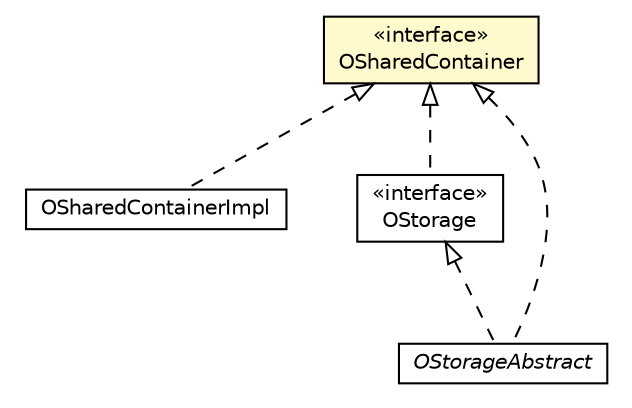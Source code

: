 #!/usr/local/bin/dot
#
# Class diagram 
# Generated by UMLGraph version R5_6-24-gf6e263 (http://www.umlgraph.org/)
#

digraph G {
	edge [fontname="Helvetica",fontsize=10,labelfontname="Helvetica",labelfontsize=10];
	node [fontname="Helvetica",fontsize=10,shape=plaintext];
	nodesep=0.25;
	ranksep=0.5;
	// com.orientechnologies.common.concur.resource.OSharedContainer
	c7071496 [label=<<table title="com.orientechnologies.common.concur.resource.OSharedContainer" border="0" cellborder="1" cellspacing="0" cellpadding="2" port="p" bgcolor="lemonChiffon" href="./OSharedContainer.html">
		<tr><td><table border="0" cellspacing="0" cellpadding="1">
<tr><td align="center" balign="center"> &#171;interface&#187; </td></tr>
<tr><td align="center" balign="center"> OSharedContainer </td></tr>
		</table></td></tr>
		</table>>, URL="./OSharedContainer.html", fontname="Helvetica", fontcolor="black", fontsize=10.0];
	// com.orientechnologies.common.concur.resource.OSharedContainerImpl
	c7071509 [label=<<table title="com.orientechnologies.common.concur.resource.OSharedContainerImpl" border="0" cellborder="1" cellspacing="0" cellpadding="2" port="p" href="./OSharedContainerImpl.html">
		<tr><td><table border="0" cellspacing="0" cellpadding="1">
<tr><td align="center" balign="center"> OSharedContainerImpl </td></tr>
		</table></td></tr>
		</table>>, URL="./OSharedContainerImpl.html", fontname="Helvetica", fontcolor="black", fontsize=10.0];
	// com.orientechnologies.orient.core.storage.OStorage
	c7072797 [label=<<table title="com.orientechnologies.orient.core.storage.OStorage" border="0" cellborder="1" cellspacing="0" cellpadding="2" port="p" href="../../../orient/core/storage/OStorage.html">
		<tr><td><table border="0" cellspacing="0" cellpadding="1">
<tr><td align="center" balign="center"> &#171;interface&#187; </td></tr>
<tr><td align="center" balign="center"> OStorage </td></tr>
		</table></td></tr>
		</table>>, URL="../../../orient/core/storage/OStorage.html", fontname="Helvetica", fontcolor="black", fontsize=10.0];
	// com.orientechnologies.orient.core.storage.OStorageAbstract
	c7072802 [label=<<table title="com.orientechnologies.orient.core.storage.OStorageAbstract" border="0" cellborder="1" cellspacing="0" cellpadding="2" port="p" href="../../../orient/core/storage/OStorageAbstract.html">
		<tr><td><table border="0" cellspacing="0" cellpadding="1">
<tr><td align="center" balign="center"><font face="Helvetica-Oblique"> OStorageAbstract </font></td></tr>
		</table></td></tr>
		</table>>, URL="../../../orient/core/storage/OStorageAbstract.html", fontname="Helvetica", fontcolor="black", fontsize=10.0];
	//com.orientechnologies.common.concur.resource.OSharedContainerImpl implements com.orientechnologies.common.concur.resource.OSharedContainer
	c7071496:p -> c7071509:p [dir=back,arrowtail=empty,style=dashed];
	//com.orientechnologies.orient.core.storage.OStorage implements com.orientechnologies.common.concur.resource.OSharedContainer
	c7071496:p -> c7072797:p [dir=back,arrowtail=empty,style=dashed];
	//com.orientechnologies.orient.core.storage.OStorageAbstract implements com.orientechnologies.orient.core.storage.OStorage
	c7072797:p -> c7072802:p [dir=back,arrowtail=empty,style=dashed];
	//com.orientechnologies.orient.core.storage.OStorageAbstract implements com.orientechnologies.common.concur.resource.OSharedContainer
	c7071496:p -> c7072802:p [dir=back,arrowtail=empty,style=dashed];
}

